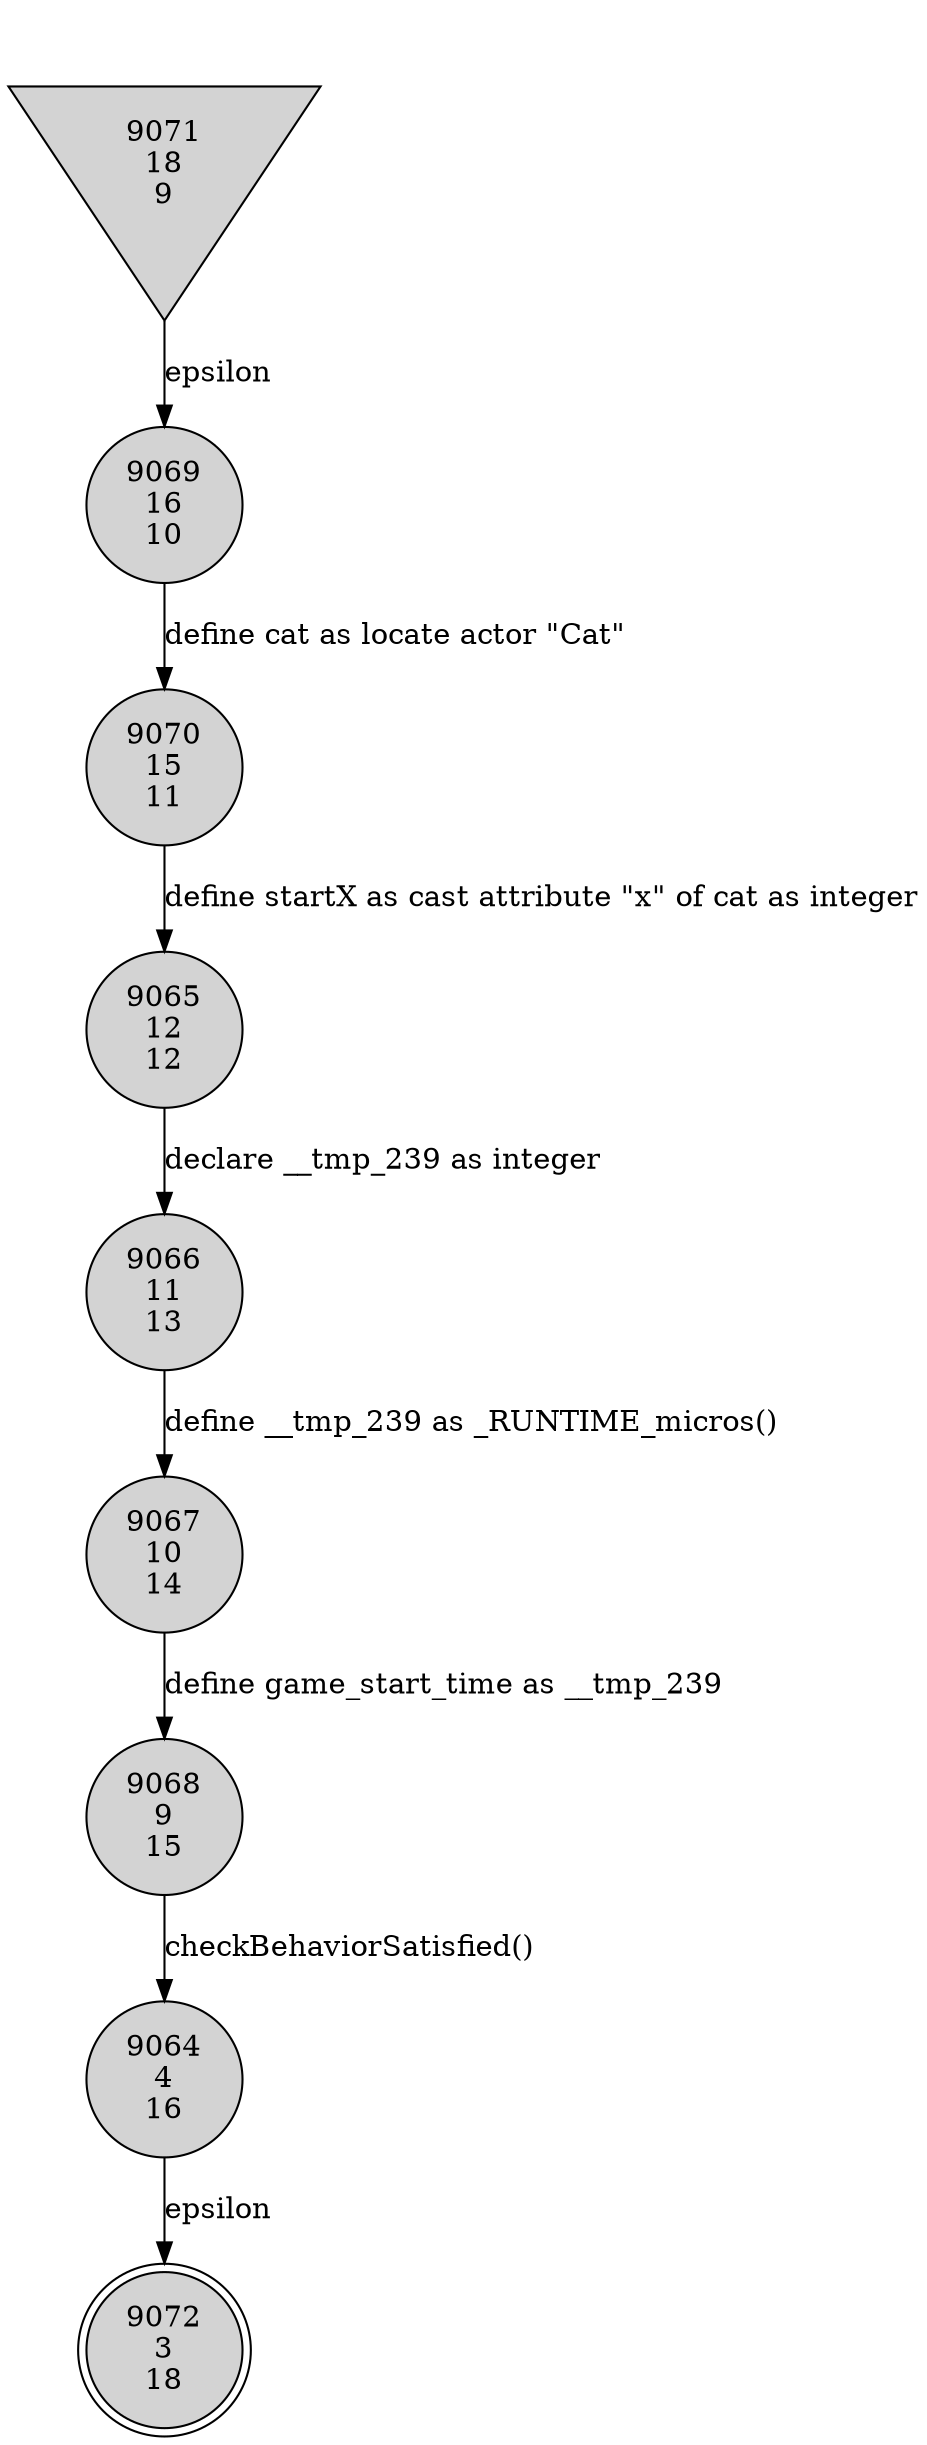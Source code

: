 digraph relation {
    node [shape=circle, style=filled];
    9064 [label="9064
4
16" shape=circle penwidth=1]
    9065 [label="9065
12
12" shape=circle penwidth=1]
    9066 [label="9066
11
13" shape=circle penwidth=1]
    9067 [label="9067
10
14" shape=circle penwidth=1]
    9068 [label="9068
9
15" shape=circle penwidth=1]
    9069 [label="9069
16
10" shape=circle penwidth=1]
    9070 [label="9070
15
11" shape=circle penwidth=1]
    9071 [label="9071
18
9" shape=invtriangle penwidth=1]
    9072 [label="9072
3
18" shape=doublecircle penwidth=1]
    9071 -> 9069 [label="epsilon"];
    9069 -> 9070 [label="define cat as locate actor \"Cat\""];
    9070 -> 9065 [label="define startX as cast attribute \"x\" of cat as integer"];
    9065 -> 9066 [label="declare __tmp_239 as integer"];
    9066 -> 9067 [label="define __tmp_239 as _RUNTIME_micros()"];
    9067 -> 9068 [label="define game_start_time as __tmp_239"];
    9068 -> 9064 [label="checkBehaviorSatisfied()"];
    9064 -> 9072 [label="epsilon"];
}
